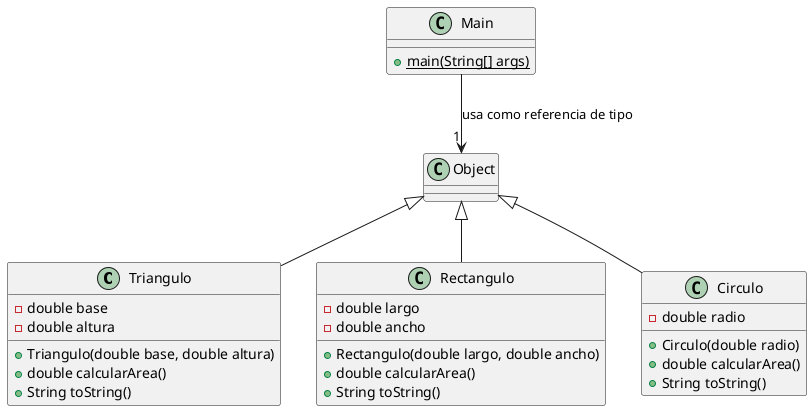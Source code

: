 @startuml Diagrama

class Triangulo {
    - double base
    - double altura
    + Triangulo(double base, double altura)
    + double calcularArea()
    + String toString()
}

class Rectangulo {
    - double largo
    - double ancho
    + Rectangulo(double largo, double ancho)
    + double calcularArea()
    + String toString()
}

class Circulo {
    - double radio
    + Circulo(double radio)
    + double calcularArea()
    + String toString()
}

class Main {
    {static} + main(String[] args)
}

Main --> "1" Object : usa como referencia de tipo
Object <|-- Triangulo
Object <|-- Rectangulo
Object <|-- Circulo

@enduml
